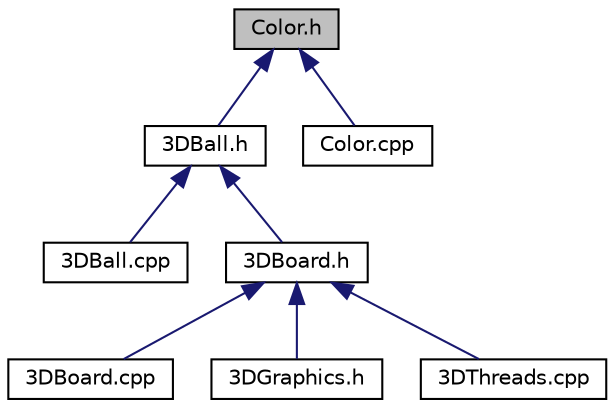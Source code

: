 digraph "Color.h"
{
  edge [fontname="Helvetica",fontsize="10",labelfontname="Helvetica",labelfontsize="10"];
  node [fontname="Helvetica",fontsize="10",shape=record];
  Node1 [label="Color.h",height=0.2,width=0.4,color="black", fillcolor="grey75", style="filled", fontcolor="black"];
  Node1 -> Node2 [dir="back",color="midnightblue",fontsize="10",style="solid"];
  Node2 [label="3DBall.h",height=0.2,width=0.4,color="black", fillcolor="white", style="filled",URL="$3DBall_8h.html"];
  Node2 -> Node3 [dir="back",color="midnightblue",fontsize="10",style="solid"];
  Node3 [label="3DBall.cpp",height=0.2,width=0.4,color="black", fillcolor="white", style="filled",URL="$3DBall_8cpp.html"];
  Node2 -> Node4 [dir="back",color="midnightblue",fontsize="10",style="solid"];
  Node4 [label="3DBoard.h",height=0.2,width=0.4,color="black", fillcolor="white", style="filled",URL="$3DBoard_8h.html"];
  Node4 -> Node5 [dir="back",color="midnightblue",fontsize="10",style="solid"];
  Node5 [label="3DBoard.cpp",height=0.2,width=0.4,color="black", fillcolor="white", style="filled",URL="$3DBoard_8cpp.html"];
  Node4 -> Node6 [dir="back",color="midnightblue",fontsize="10",style="solid"];
  Node6 [label="3DGraphics.h",height=0.2,width=0.4,color="black", fillcolor="white", style="filled",URL="$3DGraphics_8h.html"];
  Node4 -> Node7 [dir="back",color="midnightblue",fontsize="10",style="solid"];
  Node7 [label="3DThreads.cpp",height=0.2,width=0.4,color="black", fillcolor="white", style="filled",URL="$3DThreads_8cpp.html"];
  Node1 -> Node8 [dir="back",color="midnightblue",fontsize="10",style="solid"];
  Node8 [label="Color.cpp",height=0.2,width=0.4,color="black", fillcolor="white", style="filled",URL="$Color_8cpp.html"];
}
